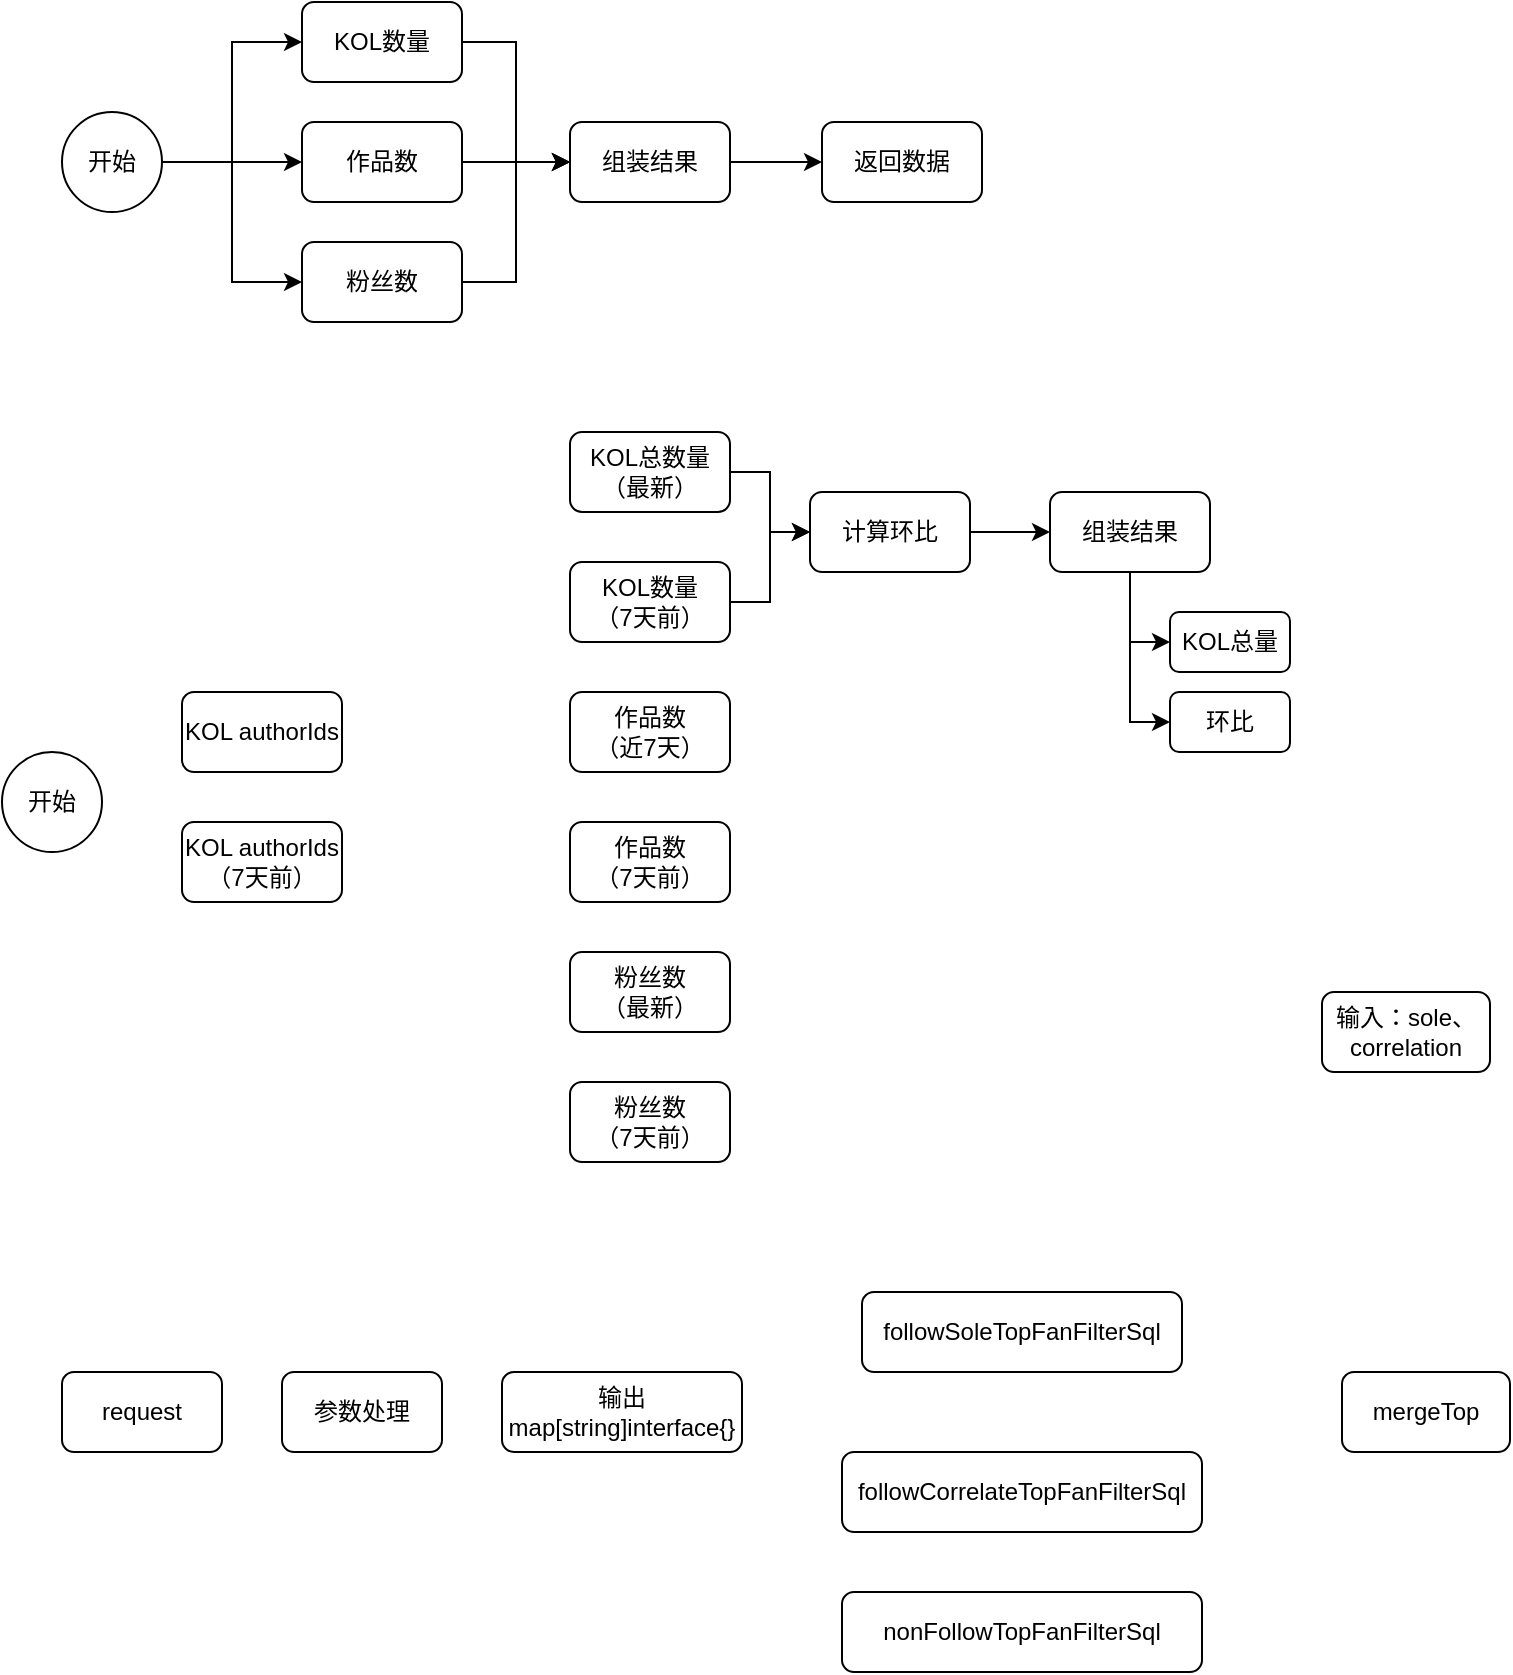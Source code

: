 <mxfile version="21.5.0" type="github">
  <diagram name="第 1 页" id="1frLAyx7Ao2BgWXEjT3e">
    <mxGraphModel dx="1602" dy="1108" grid="1" gridSize="10" guides="1" tooltips="1" connect="1" arrows="1" fold="1" page="1" pageScale="1" pageWidth="827" pageHeight="1169" math="0" shadow="0">
      <root>
        <mxCell id="0" />
        <mxCell id="1" parent="0" />
        <mxCell id="i0a-wmi7Up6VofEtSDoC-9" style="edgeStyle=orthogonalEdgeStyle;rounded=0;orthogonalLoop=1;jettySize=auto;html=1;exitX=1;exitY=0.5;exitDx=0;exitDy=0;entryX=0;entryY=0.5;entryDx=0;entryDy=0;" parent="1" source="i0a-wmi7Up6VofEtSDoC-1" target="i0a-wmi7Up6VofEtSDoC-8" edge="1">
          <mxGeometry relative="1" as="geometry" />
        </mxCell>
        <mxCell id="i0a-wmi7Up6VofEtSDoC-1" value="KOL数量" style="rounded=1;whiteSpace=wrap;html=1;" parent="1" vertex="1">
          <mxGeometry x="200" y="115" width="80" height="40" as="geometry" />
        </mxCell>
        <mxCell id="i0a-wmi7Up6VofEtSDoC-5" style="edgeStyle=orthogonalEdgeStyle;rounded=0;orthogonalLoop=1;jettySize=auto;html=1;exitX=1;exitY=0.5;exitDx=0;exitDy=0;entryX=0;entryY=0.5;entryDx=0;entryDy=0;" parent="1" source="i0a-wmi7Up6VofEtSDoC-2" target="i0a-wmi7Up6VofEtSDoC-1" edge="1">
          <mxGeometry relative="1" as="geometry" />
        </mxCell>
        <mxCell id="i0a-wmi7Up6VofEtSDoC-6" style="edgeStyle=orthogonalEdgeStyle;rounded=0;orthogonalLoop=1;jettySize=auto;html=1;exitX=1;exitY=0.5;exitDx=0;exitDy=0;entryX=0;entryY=0.5;entryDx=0;entryDy=0;" parent="1" source="i0a-wmi7Up6VofEtSDoC-2" target="i0a-wmi7Up6VofEtSDoC-3" edge="1">
          <mxGeometry relative="1" as="geometry" />
        </mxCell>
        <mxCell id="i0a-wmi7Up6VofEtSDoC-7" style="edgeStyle=orthogonalEdgeStyle;rounded=0;orthogonalLoop=1;jettySize=auto;html=1;exitX=1;exitY=0.5;exitDx=0;exitDy=0;entryX=0;entryY=0.5;entryDx=0;entryDy=0;" parent="1" source="i0a-wmi7Up6VofEtSDoC-2" target="i0a-wmi7Up6VofEtSDoC-4" edge="1">
          <mxGeometry relative="1" as="geometry" />
        </mxCell>
        <mxCell id="i0a-wmi7Up6VofEtSDoC-2" value="开始" style="ellipse;whiteSpace=wrap;html=1;aspect=fixed;" parent="1" vertex="1">
          <mxGeometry x="80" y="170" width="50" height="50" as="geometry" />
        </mxCell>
        <mxCell id="i0a-wmi7Up6VofEtSDoC-10" style="edgeStyle=orthogonalEdgeStyle;rounded=0;orthogonalLoop=1;jettySize=auto;html=1;exitX=1;exitY=0.5;exitDx=0;exitDy=0;entryX=0;entryY=0.5;entryDx=0;entryDy=0;" parent="1" source="i0a-wmi7Up6VofEtSDoC-3" target="i0a-wmi7Up6VofEtSDoC-8" edge="1">
          <mxGeometry relative="1" as="geometry" />
        </mxCell>
        <mxCell id="i0a-wmi7Up6VofEtSDoC-3" value="作品数" style="rounded=1;whiteSpace=wrap;html=1;" parent="1" vertex="1">
          <mxGeometry x="200" y="175" width="80" height="40" as="geometry" />
        </mxCell>
        <mxCell id="i0a-wmi7Up6VofEtSDoC-11" style="edgeStyle=orthogonalEdgeStyle;rounded=0;orthogonalLoop=1;jettySize=auto;html=1;exitX=1;exitY=0.5;exitDx=0;exitDy=0;entryX=0;entryY=0.5;entryDx=0;entryDy=0;" parent="1" source="i0a-wmi7Up6VofEtSDoC-4" target="i0a-wmi7Up6VofEtSDoC-8" edge="1">
          <mxGeometry relative="1" as="geometry" />
        </mxCell>
        <mxCell id="i0a-wmi7Up6VofEtSDoC-4" value="粉丝数" style="rounded=1;whiteSpace=wrap;html=1;" parent="1" vertex="1">
          <mxGeometry x="200" y="235" width="80" height="40" as="geometry" />
        </mxCell>
        <mxCell id="i0a-wmi7Up6VofEtSDoC-13" style="edgeStyle=orthogonalEdgeStyle;rounded=0;orthogonalLoop=1;jettySize=auto;html=1;exitX=1;exitY=0.5;exitDx=0;exitDy=0;entryX=0;entryY=0.5;entryDx=0;entryDy=0;" parent="1" source="i0a-wmi7Up6VofEtSDoC-8" target="i0a-wmi7Up6VofEtSDoC-12" edge="1">
          <mxGeometry relative="1" as="geometry" />
        </mxCell>
        <mxCell id="i0a-wmi7Up6VofEtSDoC-8" value="组装结果" style="rounded=1;whiteSpace=wrap;html=1;" parent="1" vertex="1">
          <mxGeometry x="334" y="175" width="80" height="40" as="geometry" />
        </mxCell>
        <mxCell id="i0a-wmi7Up6VofEtSDoC-12" value="返回数据" style="rounded=1;whiteSpace=wrap;html=1;" parent="1" vertex="1">
          <mxGeometry x="460" y="175" width="80" height="40" as="geometry" />
        </mxCell>
        <mxCell id="i0a-wmi7Up6VofEtSDoC-14" value="开始" style="ellipse;whiteSpace=wrap;html=1;aspect=fixed;" parent="1" vertex="1">
          <mxGeometry x="50" y="490" width="50" height="50" as="geometry" />
        </mxCell>
        <mxCell id="i0a-wmi7Up6VofEtSDoC-25" style="edgeStyle=orthogonalEdgeStyle;rounded=0;orthogonalLoop=1;jettySize=auto;html=1;exitX=1;exitY=0.5;exitDx=0;exitDy=0;entryX=0;entryY=0.5;entryDx=0;entryDy=0;" parent="1" source="i0a-wmi7Up6VofEtSDoC-15" target="i0a-wmi7Up6VofEtSDoC-17" edge="1">
          <mxGeometry relative="1" as="geometry" />
        </mxCell>
        <mxCell id="i0a-wmi7Up6VofEtSDoC-15" value="KOL总数量&lt;br&gt;（最新）" style="rounded=1;whiteSpace=wrap;html=1;" parent="1" vertex="1">
          <mxGeometry x="334" y="330" width="80" height="40" as="geometry" />
        </mxCell>
        <mxCell id="i0a-wmi7Up6VofEtSDoC-26" style="edgeStyle=orthogonalEdgeStyle;rounded=0;orthogonalLoop=1;jettySize=auto;html=1;exitX=1;exitY=0.5;exitDx=0;exitDy=0;entryX=0;entryY=0.5;entryDx=0;entryDy=0;" parent="1" source="i0a-wmi7Up6VofEtSDoC-16" target="i0a-wmi7Up6VofEtSDoC-17" edge="1">
          <mxGeometry relative="1" as="geometry" />
        </mxCell>
        <mxCell id="i0a-wmi7Up6VofEtSDoC-16" value="KOL数量&lt;br&gt;（7天前）" style="rounded=1;whiteSpace=wrap;html=1;" parent="1" vertex="1">
          <mxGeometry x="334" y="395" width="80" height="40" as="geometry" />
        </mxCell>
        <mxCell id="i0a-wmi7Up6VofEtSDoC-27" style="edgeStyle=orthogonalEdgeStyle;rounded=0;orthogonalLoop=1;jettySize=auto;html=1;exitX=1;exitY=0.5;exitDx=0;exitDy=0;entryX=0;entryY=0.5;entryDx=0;entryDy=0;" parent="1" source="i0a-wmi7Up6VofEtSDoC-17" target="i0a-wmi7Up6VofEtSDoC-18" edge="1">
          <mxGeometry relative="1" as="geometry" />
        </mxCell>
        <mxCell id="i0a-wmi7Up6VofEtSDoC-17" value="计算环比" style="rounded=1;whiteSpace=wrap;html=1;" parent="1" vertex="1">
          <mxGeometry x="454" y="360" width="80" height="40" as="geometry" />
        </mxCell>
        <mxCell id="i0a-wmi7Up6VofEtSDoC-23" style="edgeStyle=orthogonalEdgeStyle;rounded=0;orthogonalLoop=1;jettySize=auto;html=1;exitX=0.5;exitY=1;exitDx=0;exitDy=0;entryX=0;entryY=0.5;entryDx=0;entryDy=0;" parent="1" source="i0a-wmi7Up6VofEtSDoC-18" target="i0a-wmi7Up6VofEtSDoC-21" edge="1">
          <mxGeometry relative="1" as="geometry" />
        </mxCell>
        <mxCell id="i0a-wmi7Up6VofEtSDoC-24" style="edgeStyle=orthogonalEdgeStyle;rounded=0;orthogonalLoop=1;jettySize=auto;html=1;exitX=0.5;exitY=1;exitDx=0;exitDy=0;entryX=0;entryY=0.5;entryDx=0;entryDy=0;" parent="1" source="i0a-wmi7Up6VofEtSDoC-18" target="i0a-wmi7Up6VofEtSDoC-22" edge="1">
          <mxGeometry relative="1" as="geometry" />
        </mxCell>
        <mxCell id="i0a-wmi7Up6VofEtSDoC-18" value="组装结果" style="rounded=1;whiteSpace=wrap;html=1;" parent="1" vertex="1">
          <mxGeometry x="574" y="360" width="80" height="40" as="geometry" />
        </mxCell>
        <mxCell id="i0a-wmi7Up6VofEtSDoC-21" value="KOL总量" style="rounded=1;whiteSpace=wrap;html=1;" parent="1" vertex="1">
          <mxGeometry x="634" y="420" width="60" height="30" as="geometry" />
        </mxCell>
        <mxCell id="i0a-wmi7Up6VofEtSDoC-22" value="环比" style="rounded=1;whiteSpace=wrap;html=1;" parent="1" vertex="1">
          <mxGeometry x="634" y="460" width="60" height="30" as="geometry" />
        </mxCell>
        <mxCell id="i0a-wmi7Up6VofEtSDoC-28" value="KOL authorIds" style="rounded=1;whiteSpace=wrap;html=1;" parent="1" vertex="1">
          <mxGeometry x="140" y="460" width="80" height="40" as="geometry" />
        </mxCell>
        <mxCell id="i0a-wmi7Up6VofEtSDoC-29" value="KOL authorIds&lt;br&gt;（7天前）" style="rounded=1;whiteSpace=wrap;html=1;" parent="1" vertex="1">
          <mxGeometry x="140" y="525" width="80" height="40" as="geometry" />
        </mxCell>
        <mxCell id="i0a-wmi7Up6VofEtSDoC-30" value="作品数&lt;br&gt;（7天前）" style="rounded=1;whiteSpace=wrap;html=1;" parent="1" vertex="1">
          <mxGeometry x="334" y="525" width="80" height="40" as="geometry" />
        </mxCell>
        <mxCell id="i0a-wmi7Up6VofEtSDoC-31" value="作品数&lt;br&gt;（近7天）" style="rounded=1;whiteSpace=wrap;html=1;" parent="1" vertex="1">
          <mxGeometry x="334" y="460" width="80" height="40" as="geometry" />
        </mxCell>
        <mxCell id="i0a-wmi7Up6VofEtSDoC-32" value="粉丝数&lt;br&gt;（最新）" style="rounded=1;whiteSpace=wrap;html=1;" parent="1" vertex="1">
          <mxGeometry x="334" y="590" width="80" height="40" as="geometry" />
        </mxCell>
        <mxCell id="i0a-wmi7Up6VofEtSDoC-33" value="粉丝数&lt;br&gt;（7天前）" style="rounded=1;whiteSpace=wrap;html=1;" parent="1" vertex="1">
          <mxGeometry x="334" y="655" width="80" height="40" as="geometry" />
        </mxCell>
        <mxCell id="MiEuOISrX6t_ZrZpsNUI-1" value="request" style="rounded=1;whiteSpace=wrap;html=1;" vertex="1" parent="1">
          <mxGeometry x="80" y="800" width="80" height="40" as="geometry" />
        </mxCell>
        <mxCell id="MiEuOISrX6t_ZrZpsNUI-2" value="参数处理" style="rounded=1;whiteSpace=wrap;html=1;" vertex="1" parent="1">
          <mxGeometry x="190" y="800" width="80" height="40" as="geometry" />
        </mxCell>
        <mxCell id="MiEuOISrX6t_ZrZpsNUI-3" value="输出map[string]interface{}" style="rounded=1;whiteSpace=wrap;html=1;" vertex="1" parent="1">
          <mxGeometry x="300" y="800" width="120" height="40" as="geometry" />
        </mxCell>
        <mxCell id="MiEuOISrX6t_ZrZpsNUI-4" value="followSoleTopFanFilterSql" style="rounded=1;whiteSpace=wrap;html=1;" vertex="1" parent="1">
          <mxGeometry x="480" y="760" width="160" height="40" as="geometry" />
        </mxCell>
        <mxCell id="MiEuOISrX6t_ZrZpsNUI-5" value="followCorrelateTopFanFilterSql" style="rounded=1;whiteSpace=wrap;html=1;" vertex="1" parent="1">
          <mxGeometry x="470" y="840" width="180" height="40" as="geometry" />
        </mxCell>
        <mxCell id="MiEuOISrX6t_ZrZpsNUI-6" value="mergeTop" style="rounded=1;whiteSpace=wrap;html=1;" vertex="1" parent="1">
          <mxGeometry x="720" y="800" width="84" height="40" as="geometry" />
        </mxCell>
        <mxCell id="MiEuOISrX6t_ZrZpsNUI-7" value="输入：sole、correlation" style="rounded=1;whiteSpace=wrap;html=1;" vertex="1" parent="1">
          <mxGeometry x="710" y="610" width="84" height="40" as="geometry" />
        </mxCell>
        <mxCell id="MiEuOISrX6t_ZrZpsNUI-8" value="nonFollowTopFanFilterSql" style="rounded=1;whiteSpace=wrap;html=1;" vertex="1" parent="1">
          <mxGeometry x="470" y="910" width="180" height="40" as="geometry" />
        </mxCell>
      </root>
    </mxGraphModel>
  </diagram>
</mxfile>
